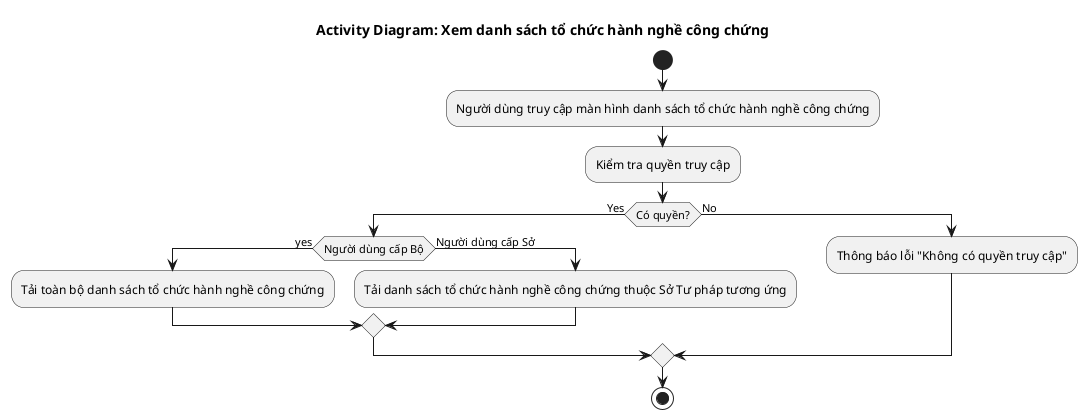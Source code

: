 @startuml AD_CCV_List
!pragma layout smetana
title Activity Diagram: Xem danh sách tổ chức hành nghề công chứng

start
:Người dùng truy cập màn hình danh sách tổ chức hành nghề công chứng;
:Kiểm tra quyền truy cập;
if (Có quyền?) then (Yes)
  if (Người dùng cấp Bộ) then (yes)
    :Tải toàn bộ danh sách tổ chức hành nghề công chứng;
  else (Người dùng cấp Sở)
    :Tải danh sách tổ chức hành nghề công chứng thuộc Sở Tư pháp tương ứng;
  endif
else (No)
  :Thông báo lỗi "Không có quyền truy cập";
endif
stop

@enduml

